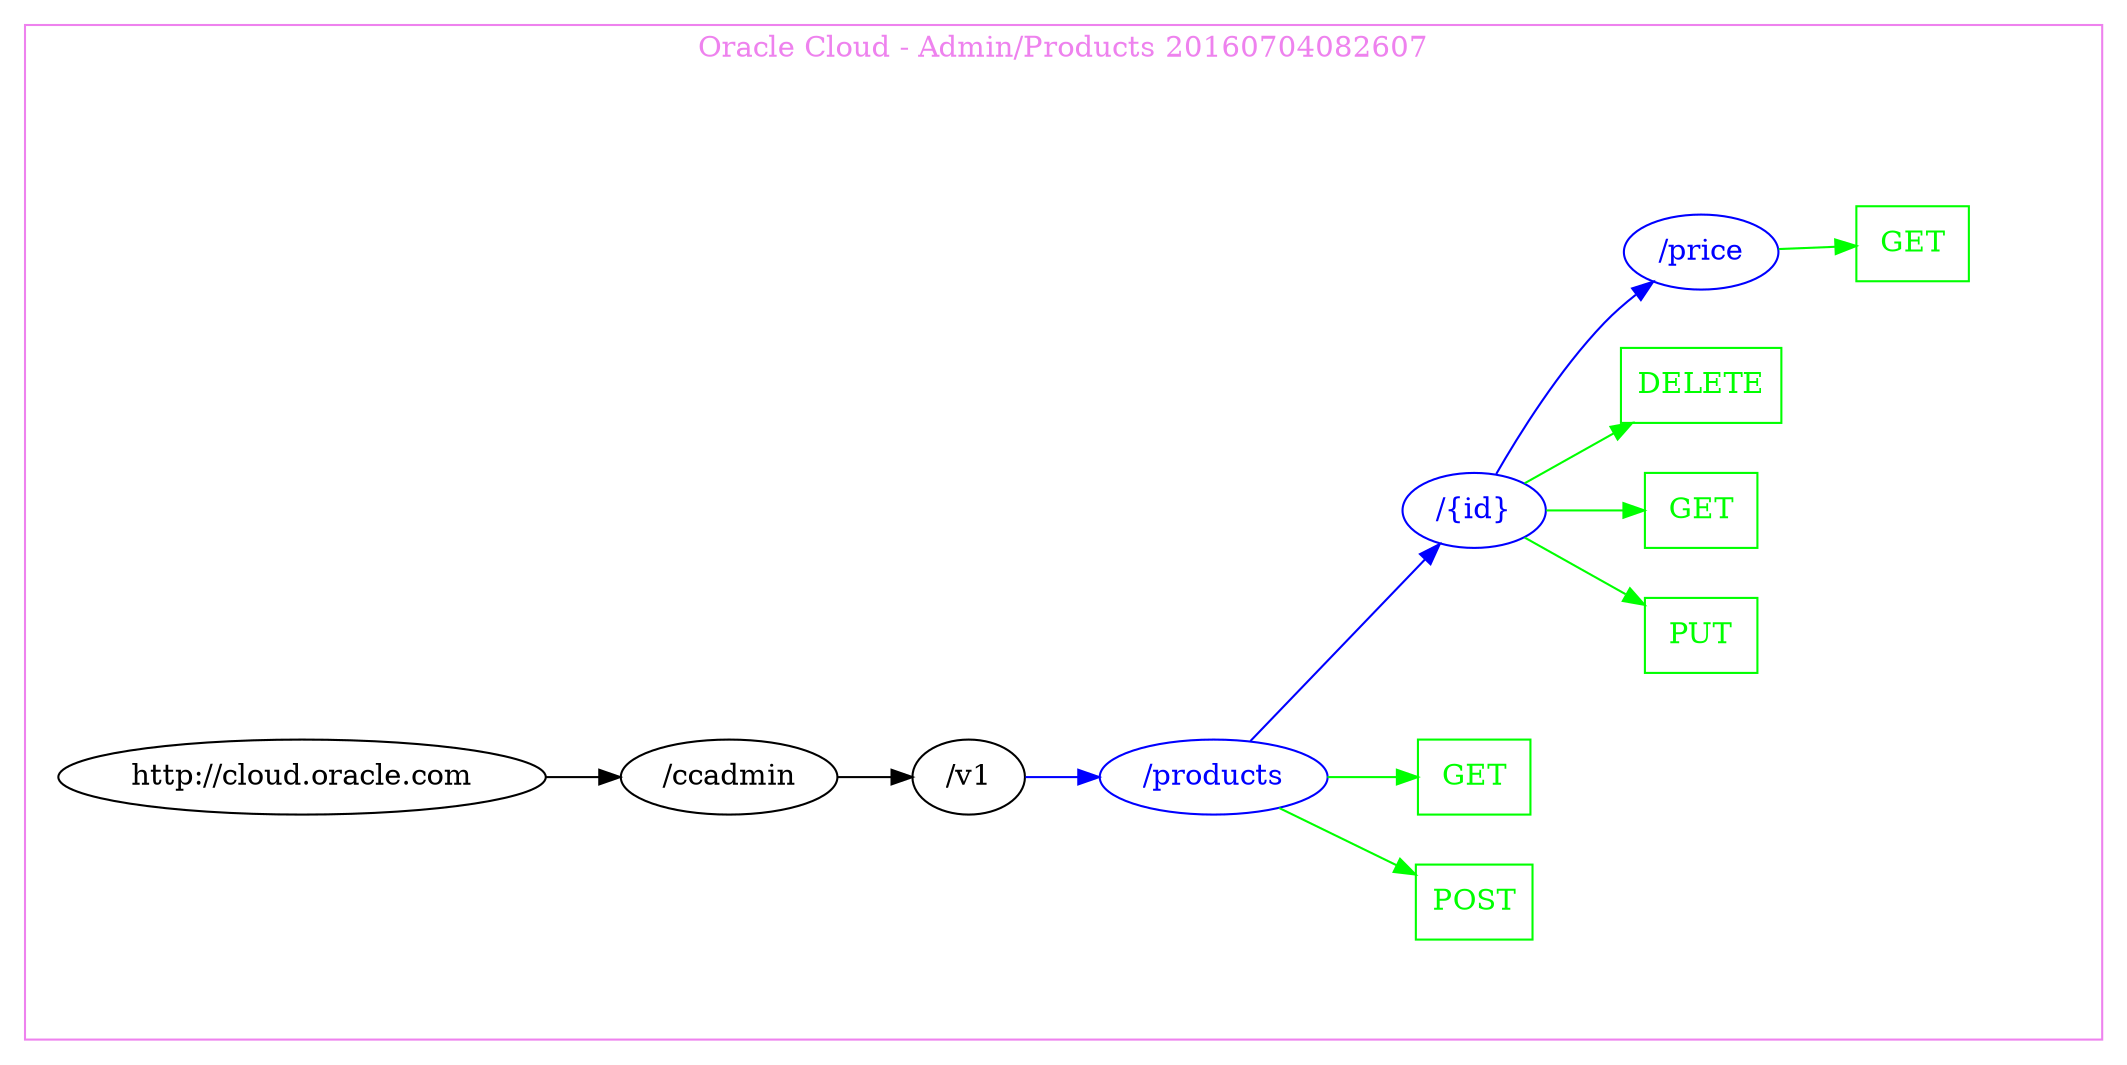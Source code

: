 digraph Cloud_Computing_REST_API {
rankdir="LR";
subgraph cluster_0 {
label="Oracle Cloud - Admin/Products 20160704082607"
color=violet
fontcolor=violet
subgraph cluster_1 {
label=""
color=white
fontcolor=white
node1 [label="http://cloud.oracle.com", shape="ellipse", color="black", fontcolor="black"]
node1 -> node2 [color="black", fontcolor="black"]
subgraph cluster_2 {
label=""
color=white
fontcolor=white
node2 [label="/ccadmin", shape="ellipse", color="black", fontcolor="black"]
node2 -> node3 [color="black", fontcolor="black"]
subgraph cluster_3 {
label=""
color=white
fontcolor=white
node3 [label="/v1", shape="ellipse", color="black", fontcolor="black"]
node3 -> node4 [color="blue", fontcolor="blue"]
subgraph cluster_4 {
label=""
color=white
fontcolor=white
node4 [label="/products", shape="ellipse", color="blue", fontcolor="blue"]
node4 -> node5 [color="green", fontcolor="green"]
subgraph cluster_5 {
label=""
color=white
fontcolor=white
node5 [label="POST", shape="box", color="green", fontcolor="green"]
}
node4 -> node6 [color="green", fontcolor="green"]
subgraph cluster_6 {
label=""
color=white
fontcolor=white
node6 [label="GET", shape="box", color="green", fontcolor="green"]
}
node4 -> node7 [color="blue", fontcolor="blue"]
subgraph cluster_7 {
label=""
color=white
fontcolor=white
node7 [label="/{id}", shape="ellipse", color="blue", fontcolor="blue"]
node7 -> node8 [color="green", fontcolor="green"]
subgraph cluster_8 {
label=""
color=white
fontcolor=white
node8 [label="PUT", shape="box", color="green", fontcolor="green"]
}
node7 -> node9 [color="green", fontcolor="green"]
subgraph cluster_9 {
label=""
color=white
fontcolor=white
node9 [label="GET", shape="box", color="green", fontcolor="green"]
}
node7 -> node10 [color="green", fontcolor="green"]
subgraph cluster_10 {
label=""
color=white
fontcolor=white
node10 [label="DELETE", shape="box", color="green", fontcolor="green"]
}
node7 -> node11 [color="blue", fontcolor="blue"]
subgraph cluster_11 {
label=""
color=white
fontcolor=white
node11 [label="/price", shape="ellipse", color="blue", fontcolor="blue"]
node11 -> node12 [color="green", fontcolor="green"]
subgraph cluster_12 {
label=""
color=white
fontcolor=white
node12 [label="GET", shape="box", color="green", fontcolor="green"]
}
}
}
}
}
}
}
}
}
